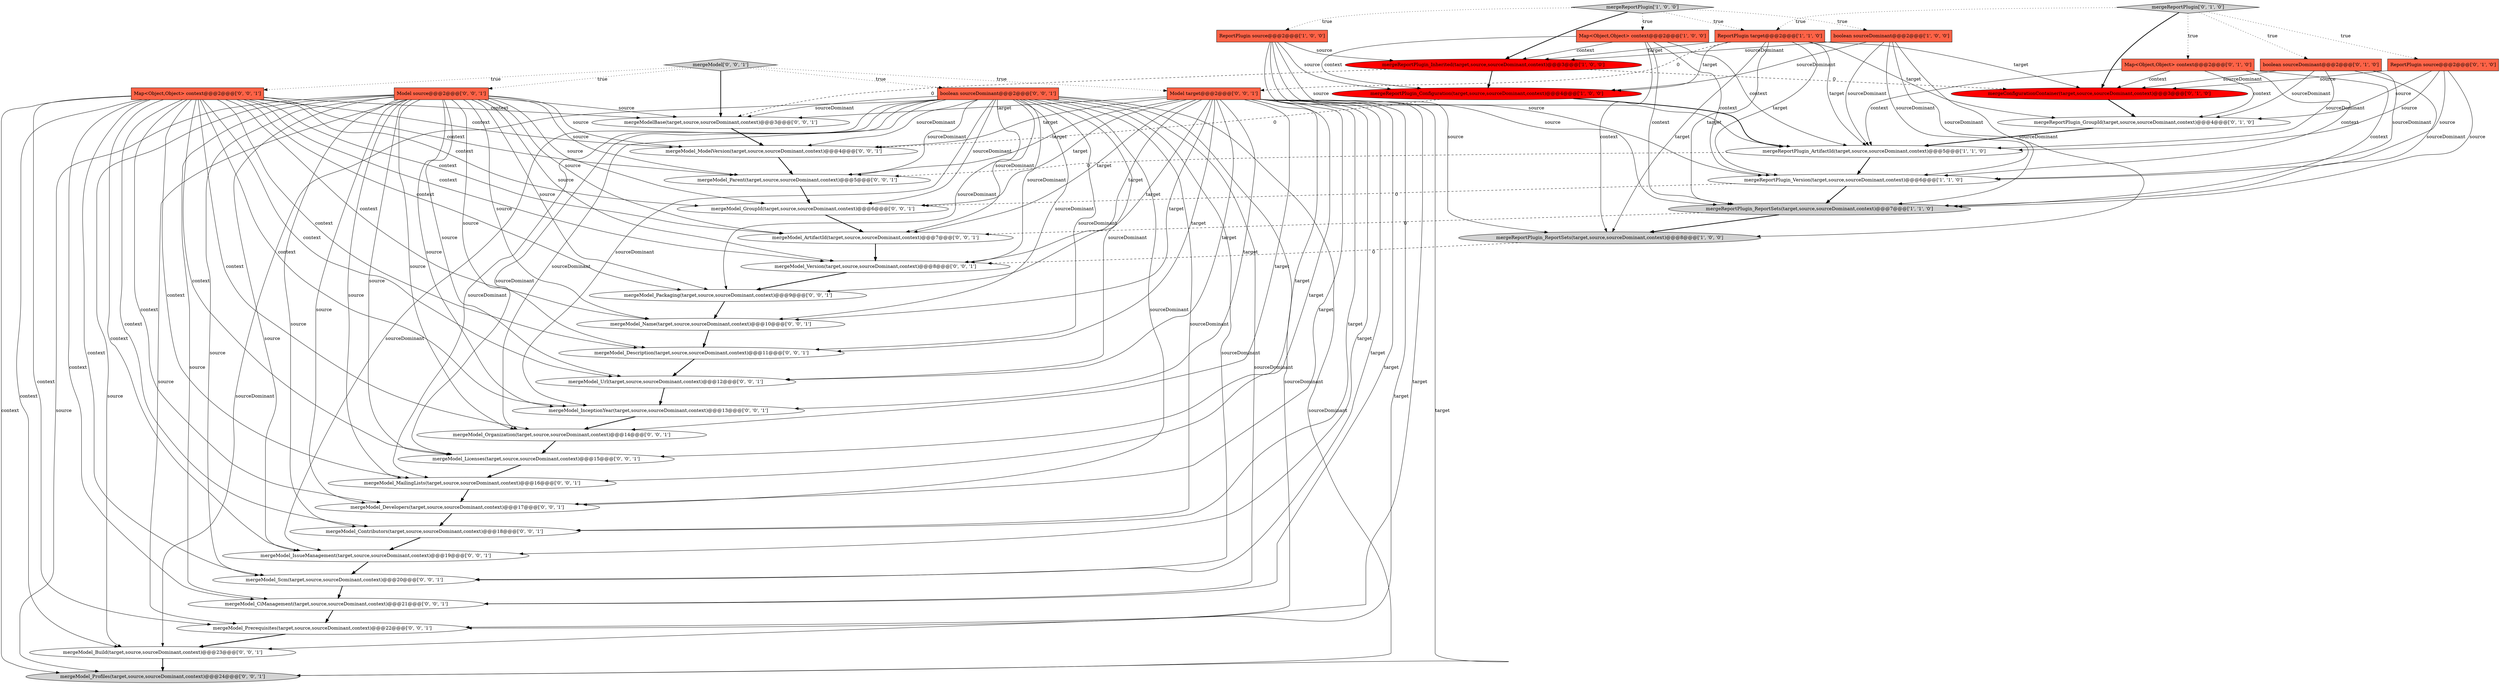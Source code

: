 digraph {
29 [style = filled, label = "mergeModel_InceptionYear(target,source,sourceDominant,context)@@@13@@@['0', '0', '1']", fillcolor = white, shape = ellipse image = "AAA0AAABBB3BBB"];
16 [style = filled, label = "mergeReportPlugin['0', '1', '0']", fillcolor = lightgray, shape = diamond image = "AAA0AAABBB2BBB"];
42 [style = filled, label = "Model target@@@2@@@['0', '0', '1']", fillcolor = tomato, shape = box image = "AAA0AAABBB3BBB"];
25 [style = filled, label = "mergeModel_Prerequisites(target,source,sourceDominant,context)@@@22@@@['0', '0', '1']", fillcolor = white, shape = ellipse image = "AAA0AAABBB3BBB"];
26 [style = filled, label = "mergeModel_Profiles(target,source,sourceDominant,context)@@@24@@@['0', '0', '1']", fillcolor = lightgray, shape = ellipse image = "AAA0AAABBB3BBB"];
23 [style = filled, label = "mergeModel_IssueManagement(target,source,sourceDominant,context)@@@19@@@['0', '0', '1']", fillcolor = white, shape = ellipse image = "AAA0AAABBB3BBB"];
37 [style = filled, label = "mergeModel_ModelVersion(target,source,sourceDominant,context)@@@4@@@['0', '0', '1']", fillcolor = white, shape = ellipse image = "AAA0AAABBB3BBB"];
8 [style = filled, label = "mergeReportPlugin_Inherited(target,source,sourceDominant,context)@@@3@@@['1', '0', '0']", fillcolor = red, shape = ellipse image = "AAA1AAABBB1BBB"];
13 [style = filled, label = "mergeReportPlugin_GroupId(target,source,sourceDominant,context)@@@4@@@['0', '1', '0']", fillcolor = white, shape = ellipse image = "AAA0AAABBB2BBB"];
24 [style = filled, label = "mergeModel_Version(target,source,sourceDominant,context)@@@8@@@['0', '0', '1']", fillcolor = white, shape = ellipse image = "AAA0AAABBB3BBB"];
28 [style = filled, label = "boolean sourceDominant@@@2@@@['0', '0', '1']", fillcolor = tomato, shape = box image = "AAA0AAABBB3BBB"];
43 [style = filled, label = "mergeModel_Packaging(target,source,sourceDominant,context)@@@9@@@['0', '0', '1']", fillcolor = white, shape = ellipse image = "AAA0AAABBB3BBB"];
7 [style = filled, label = "mergeReportPlugin_ReportSets(target,source,sourceDominant,context)@@@8@@@['1', '0', '0']", fillcolor = lightgray, shape = ellipse image = "AAA0AAABBB1BBB"];
0 [style = filled, label = "mergeReportPlugin['1', '0', '0']", fillcolor = lightgray, shape = diamond image = "AAA0AAABBB1BBB"];
35 [style = filled, label = "mergeModel_Organization(target,source,sourceDominant,context)@@@14@@@['0', '0', '1']", fillcolor = white, shape = ellipse image = "AAA0AAABBB3BBB"];
36 [style = filled, label = "mergeModel_Name(target,source,sourceDominant,context)@@@10@@@['0', '0', '1']", fillcolor = white, shape = ellipse image = "AAA0AAABBB3BBB"];
18 [style = filled, label = "mergeModel_CiManagement(target,source,sourceDominant,context)@@@21@@@['0', '0', '1']", fillcolor = white, shape = ellipse image = "AAA0AAABBB3BBB"];
19 [style = filled, label = "mergeModel_GroupId(target,source,sourceDominant,context)@@@6@@@['0', '0', '1']", fillcolor = white, shape = ellipse image = "AAA0AAABBB3BBB"];
32 [style = filled, label = "mergeModel_Description(target,source,sourceDominant,context)@@@11@@@['0', '0', '1']", fillcolor = white, shape = ellipse image = "AAA0AAABBB3BBB"];
17 [style = filled, label = "mergeModel_MailingLists(target,source,sourceDominant,context)@@@16@@@['0', '0', '1']", fillcolor = white, shape = ellipse image = "AAA0AAABBB3BBB"];
22 [style = filled, label = "mergeModel_ArtifactId(target,source,sourceDominant,context)@@@7@@@['0', '0', '1']", fillcolor = white, shape = ellipse image = "AAA0AAABBB3BBB"];
21 [style = filled, label = "mergeModel['0', '0', '1']", fillcolor = lightgray, shape = diamond image = "AAA0AAABBB3BBB"];
31 [style = filled, label = "mergeModel_Developers(target,source,sourceDominant,context)@@@17@@@['0', '0', '1']", fillcolor = white, shape = ellipse image = "AAA0AAABBB3BBB"];
15 [style = filled, label = "Map<Object,Object> context@@@2@@@['0', '1', '0']", fillcolor = tomato, shape = box image = "AAA0AAABBB2BBB"];
38 [style = filled, label = "mergeModel_Parent(target,source,sourceDominant,context)@@@5@@@['0', '0', '1']", fillcolor = white, shape = ellipse image = "AAA0AAABBB3BBB"];
39 [style = filled, label = "Map<Object,Object> context@@@2@@@['0', '0', '1']", fillcolor = tomato, shape = box image = "AAA0AAABBB3BBB"];
3 [style = filled, label = "boolean sourceDominant@@@2@@@['1', '0', '0']", fillcolor = tomato, shape = box image = "AAA0AAABBB1BBB"];
1 [style = filled, label = "Map<Object,Object> context@@@2@@@['1', '0', '0']", fillcolor = tomato, shape = box image = "AAA0AAABBB1BBB"];
2 [style = filled, label = "mergeReportPlugin_ReportSets(target,source,sourceDominant,context)@@@7@@@['1', '1', '0']", fillcolor = lightgray, shape = ellipse image = "AAA0AAABBB1BBB"];
9 [style = filled, label = "ReportPlugin target@@@2@@@['1', '1', '0']", fillcolor = tomato, shape = box image = "AAA0AAABBB1BBB"];
34 [style = filled, label = "mergeModel_Contributors(target,source,sourceDominant,context)@@@18@@@['0', '0', '1']", fillcolor = white, shape = ellipse image = "AAA0AAABBB3BBB"];
27 [style = filled, label = "mergeModel_Scm(target,source,sourceDominant,context)@@@20@@@['0', '0', '1']", fillcolor = white, shape = ellipse image = "AAA0AAABBB3BBB"];
14 [style = filled, label = "ReportPlugin source@@@2@@@['0', '1', '0']", fillcolor = tomato, shape = box image = "AAA0AAABBB2BBB"];
20 [style = filled, label = "mergeModelBase(target,source,sourceDominant,context)@@@3@@@['0', '0', '1']", fillcolor = white, shape = ellipse image = "AAA0AAABBB3BBB"];
5 [style = filled, label = "ReportPlugin source@@@2@@@['1', '0', '0']", fillcolor = tomato, shape = box image = "AAA0AAABBB1BBB"];
4 [style = filled, label = "mergeReportPlugin_ArtifactId(target,source,sourceDominant,context)@@@5@@@['1', '1', '0']", fillcolor = white, shape = ellipse image = "AAA0AAABBB1BBB"];
10 [style = filled, label = "mergeReportPlugin_Configuration(target,source,sourceDominant,context)@@@4@@@['1', '0', '0']", fillcolor = red, shape = ellipse image = "AAA1AAABBB1BBB"];
40 [style = filled, label = "mergeModel_Build(target,source,sourceDominant,context)@@@23@@@['0', '0', '1']", fillcolor = white, shape = ellipse image = "AAA0AAABBB3BBB"];
12 [style = filled, label = "mergeConfigurationContainer(target,source,sourceDominant,context)@@@3@@@['0', '1', '0']", fillcolor = red, shape = ellipse image = "AAA1AAABBB2BBB"];
33 [style = filled, label = "mergeModel_Url(target,source,sourceDominant,context)@@@12@@@['0', '0', '1']", fillcolor = white, shape = ellipse image = "AAA0AAABBB3BBB"];
41 [style = filled, label = "mergeModel_Licenses(target,source,sourceDominant,context)@@@15@@@['0', '0', '1']", fillcolor = white, shape = ellipse image = "AAA0AAABBB3BBB"];
6 [style = filled, label = "mergeReportPlugin_Version(target,source,sourceDominant,context)@@@6@@@['1', '1', '0']", fillcolor = white, shape = ellipse image = "AAA0AAABBB1BBB"];
11 [style = filled, label = "boolean sourceDominant@@@2@@@['0', '1', '0']", fillcolor = tomato, shape = box image = "AAA0AAABBB2BBB"];
30 [style = filled, label = "Model source@@@2@@@['0', '0', '1']", fillcolor = tomato, shape = box image = "AAA0AAABBB3BBB"];
39->38 [style = solid, label="context"];
8->10 [style = bold, label=""];
30->38 [style = solid, label="source"];
39->17 [style = solid, label="context"];
15->2 [style = solid, label="context"];
16->9 [style = dotted, label="true"];
0->5 [style = dotted, label="true"];
42->22 [style = solid, label="target"];
42->38 [style = solid, label="target"];
28->19 [style = solid, label="sourceDominant"];
28->40 [style = solid, label="sourceDominant"];
42->26 [style = solid, label="target"];
35->41 [style = bold, label=""];
42->29 [style = solid, label="target"];
11->12 [style = solid, label="sourceDominant"];
42->31 [style = solid, label="target"];
5->7 [style = solid, label="source"];
8->12 [style = dashed, label="0"];
14->2 [style = solid, label="source"];
24->43 [style = bold, label=""];
42->41 [style = solid, label="target"];
30->22 [style = solid, label="source"];
5->2 [style = solid, label="source"];
15->12 [style = solid, label="context"];
39->36 [style = solid, label="context"];
42->43 [style = solid, label="target"];
39->35 [style = solid, label="context"];
30->19 [style = solid, label="source"];
37->38 [style = bold, label=""];
0->8 [style = bold, label=""];
9->7 [style = solid, label="target"];
39->41 [style = solid, label="context"];
20->37 [style = bold, label=""];
21->39 [style = dotted, label="true"];
40->26 [style = bold, label=""];
30->20 [style = solid, label="source"];
28->34 [style = solid, label="sourceDominant"];
0->3 [style = dotted, label="true"];
30->33 [style = solid, label="source"];
2->22 [style = dashed, label="0"];
25->40 [style = bold, label=""];
42->33 [style = solid, label="target"];
1->2 [style = solid, label="context"];
21->42 [style = dotted, label="true"];
39->22 [style = solid, label="context"];
42->25 [style = solid, label="target"];
11->2 [style = solid, label="sourceDominant"];
30->37 [style = solid, label="source"];
9->6 [style = solid, label="target"];
5->6 [style = solid, label="source"];
30->40 [style = solid, label="source"];
3->6 [style = solid, label="sourceDominant"];
39->43 [style = solid, label="context"];
30->26 [style = solid, label="source"];
39->26 [style = solid, label="context"];
5->4 [style = solid, label="source"];
30->23 [style = solid, label="source"];
9->2 [style = solid, label="target"];
9->13 [style = solid, label="target"];
39->27 [style = solid, label="context"];
21->28 [style = dotted, label="true"];
28->27 [style = solid, label="sourceDominant"];
6->2 [style = bold, label=""];
42->40 [style = solid, label="target"];
30->29 [style = solid, label="source"];
33->29 [style = bold, label=""];
1->8 [style = solid, label="context"];
30->35 [style = solid, label="source"];
42->27 [style = solid, label="target"];
28->36 [style = solid, label="sourceDominant"];
14->12 [style = solid, label="source"];
15->13 [style = solid, label="context"];
42->23 [style = solid, label="target"];
21->30 [style = dotted, label="true"];
30->43 [style = solid, label="source"];
16->14 [style = dotted, label="true"];
6->19 [style = dashed, label="0"];
18->25 [style = bold, label=""];
30->27 [style = solid, label="source"];
42->35 [style = solid, label="target"];
9->12 [style = solid, label="target"];
28->38 [style = solid, label="sourceDominant"];
29->35 [style = bold, label=""];
39->31 [style = solid, label="context"];
28->24 [style = solid, label="sourceDominant"];
3->10 [style = solid, label="sourceDominant"];
16->11 [style = dotted, label="true"];
19->22 [style = bold, label=""];
5->8 [style = solid, label="source"];
9->4 [style = solid, label="target"];
42->18 [style = solid, label="target"];
28->25 [style = solid, label="sourceDominant"];
28->22 [style = solid, label="sourceDominant"];
14->4 [style = solid, label="source"];
27->18 [style = bold, label=""];
9->42 [style = dashed, label="0"];
4->38 [style = dashed, label="0"];
30->17 [style = solid, label="source"];
28->32 [style = solid, label="sourceDominant"];
30->34 [style = solid, label="source"];
39->25 [style = solid, label="context"];
14->13 [style = solid, label="source"];
43->36 [style = bold, label=""];
39->18 [style = solid, label="context"];
1->10 [style = solid, label="context"];
14->6 [style = solid, label="source"];
30->31 [style = solid, label="source"];
28->41 [style = solid, label="sourceDominant"];
32->33 [style = bold, label=""];
42->19 [style = solid, label="target"];
28->35 [style = solid, label="sourceDominant"];
28->18 [style = solid, label="sourceDominant"];
38->19 [style = bold, label=""];
31->34 [style = bold, label=""];
11->6 [style = solid, label="sourceDominant"];
9->8 [style = solid, label="target"];
12->13 [style = bold, label=""];
11->4 [style = solid, label="sourceDominant"];
42->20 [style = solid, label="target"];
9->10 [style = solid, label="target"];
39->19 [style = solid, label="context"];
42->32 [style = solid, label="target"];
30->25 [style = solid, label="source"];
28->43 [style = solid, label="sourceDominant"];
28->17 [style = solid, label="sourceDominant"];
28->31 [style = solid, label="sourceDominant"];
34->23 [style = bold, label=""];
42->37 [style = solid, label="target"];
15->6 [style = solid, label="context"];
39->40 [style = solid, label="context"];
39->20 [style = solid, label="context"];
0->9 [style = dotted, label="true"];
28->37 [style = solid, label="sourceDominant"];
0->1 [style = dotted, label="true"];
15->4 [style = solid, label="context"];
16->15 [style = dotted, label="true"];
42->17 [style = solid, label="target"];
42->24 [style = solid, label="target"];
23->27 [style = bold, label=""];
4->6 [style = bold, label=""];
28->20 [style = solid, label="sourceDominant"];
42->36 [style = solid, label="target"];
17->31 [style = bold, label=""];
28->23 [style = solid, label="sourceDominant"];
28->29 [style = solid, label="sourceDominant"];
8->20 [style = dashed, label="0"];
1->6 [style = solid, label="context"];
3->8 [style = solid, label="sourceDominant"];
30->41 [style = solid, label="source"];
28->33 [style = solid, label="sourceDominant"];
36->32 [style = bold, label=""];
1->7 [style = solid, label="context"];
30->32 [style = solid, label="source"];
39->23 [style = solid, label="context"];
11->13 [style = solid, label="sourceDominant"];
30->36 [style = solid, label="source"];
3->7 [style = solid, label="sourceDominant"];
30->24 [style = solid, label="source"];
41->17 [style = bold, label=""];
39->37 [style = solid, label="context"];
21->20 [style = bold, label=""];
30->18 [style = solid, label="source"];
28->26 [style = solid, label="sourceDominant"];
7->24 [style = dashed, label="0"];
3->2 [style = solid, label="sourceDominant"];
39->32 [style = solid, label="context"];
10->4 [style = bold, label=""];
10->37 [style = dashed, label="0"];
39->29 [style = solid, label="context"];
2->7 [style = bold, label=""];
22->24 [style = bold, label=""];
39->34 [style = solid, label="context"];
39->24 [style = solid, label="context"];
16->12 [style = bold, label=""];
5->10 [style = solid, label="source"];
42->34 [style = solid, label="target"];
39->33 [style = solid, label="context"];
3->4 [style = solid, label="sourceDominant"];
1->4 [style = solid, label="context"];
13->4 [style = bold, label=""];
}
